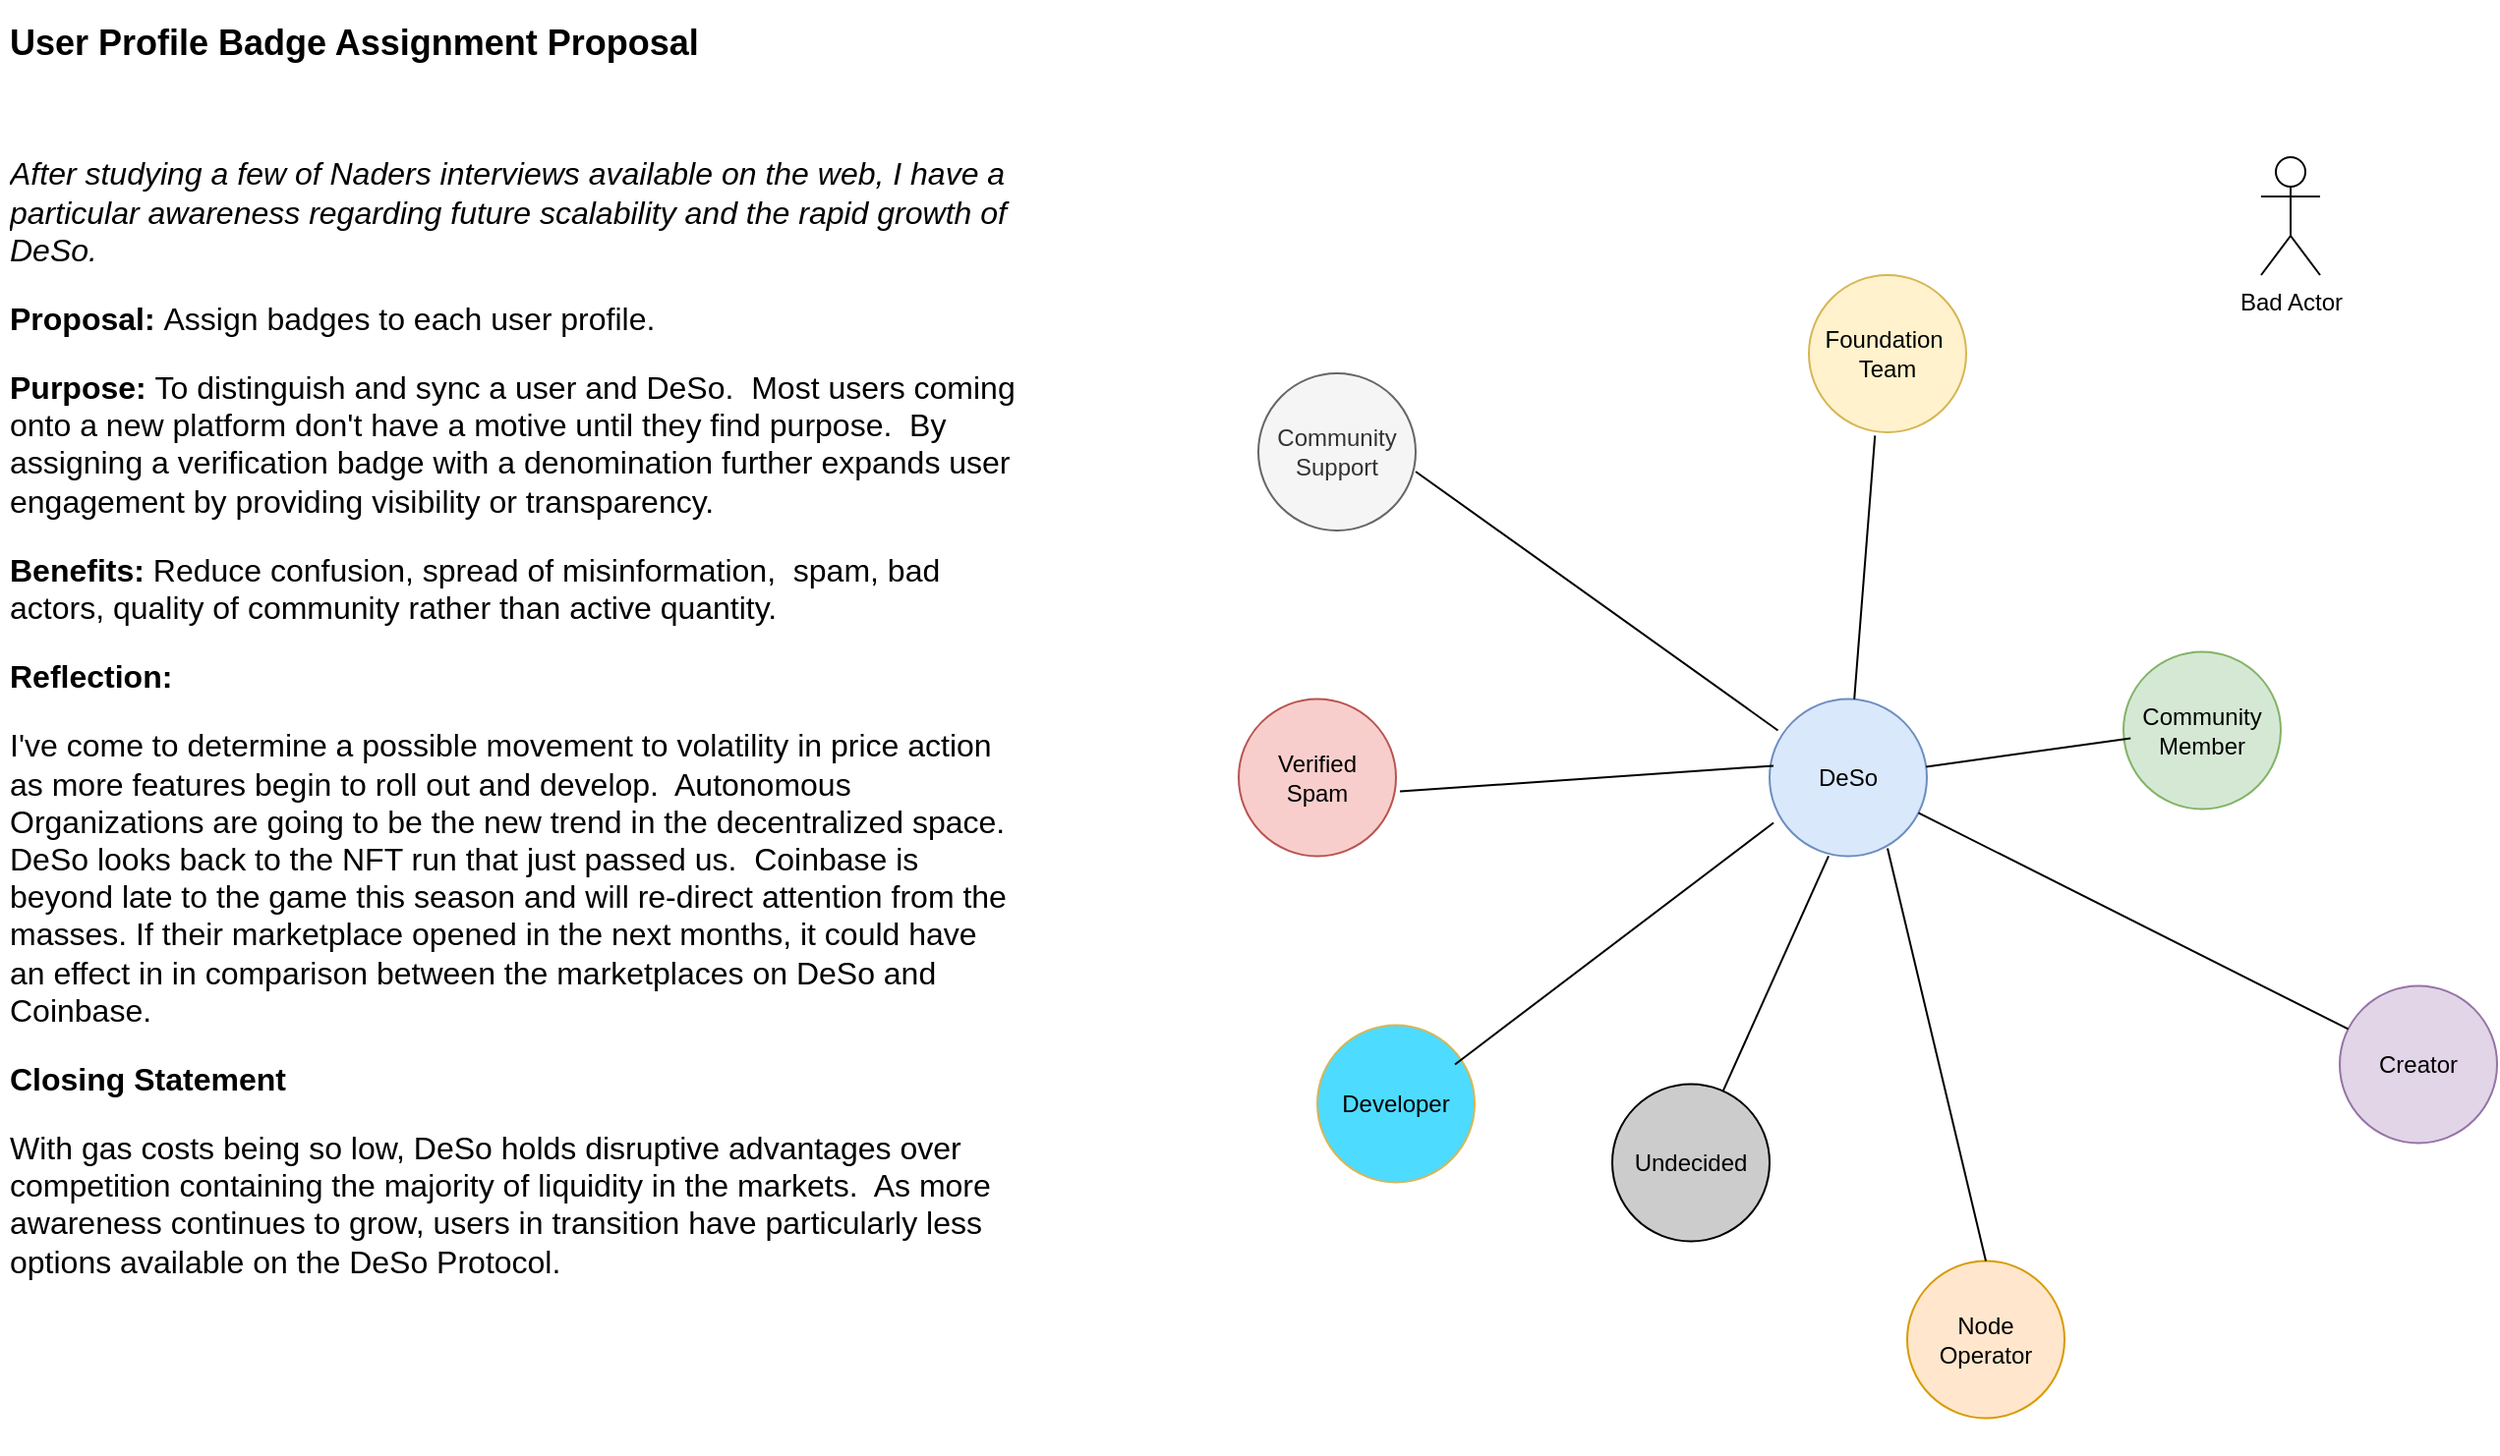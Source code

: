 <mxfile version="16.5.2" type="github"><diagram id="l8hXMBHkgcEJcSW0mbfh" name="Page-1"><mxGraphModel dx="3231" dy="1097" grid="1" gridSize="10" guides="1" tooltips="1" connect="1" arrows="1" fold="1" page="1" pageScale="1" pageWidth="1169" pageHeight="827" math="0" shadow="0"><root><mxCell id="0"/><mxCell id="1" parent="0"/><mxCell id="5KAY_cg4cZbUzH3VIzR4-5" value="DeSo" style="ellipse;whiteSpace=wrap;html=1;aspect=fixed;fillColor=#dae8fc;strokeColor=#6c8ebf;" vertex="1" parent="1"><mxGeometry x="630" y="375.72" width="80" height="80" as="geometry"/></mxCell><mxCell id="5KAY_cg4cZbUzH3VIzR4-6" value="Bad Actor" style="shape=umlActor;verticalLabelPosition=bottom;verticalAlign=top;html=1;outlineConnect=0;" vertex="1" parent="1"><mxGeometry x="880" y="100" width="30" height="60" as="geometry"/></mxCell><mxCell id="5KAY_cg4cZbUzH3VIzR4-7" value="Foundation&amp;nbsp;&lt;br&gt;Team" style="ellipse;whiteSpace=wrap;html=1;aspect=fixed;fillColor=#fff2cc;strokeColor=#d6b656;" vertex="1" parent="1"><mxGeometry x="650" y="160" width="80" height="80" as="geometry"/></mxCell><mxCell id="5KAY_cg4cZbUzH3VIzR4-8" value="Community&lt;br&gt;Member" style="ellipse;whiteSpace=wrap;html=1;aspect=fixed;fillColor=#d5e8d4;strokeColor=#82b366;" vertex="1" parent="1"><mxGeometry x="810" y="351.72" width="80" height="80" as="geometry"/></mxCell><mxCell id="5KAY_cg4cZbUzH3VIzR4-9" value="Creator" style="ellipse;whiteSpace=wrap;html=1;aspect=fixed;fillColor=#e1d5e7;strokeColor=#9673a6;" vertex="1" parent="1"><mxGeometry x="920" y="521.72" width="80" height="80" as="geometry"/></mxCell><mxCell id="5KAY_cg4cZbUzH3VIzR4-10" value="Node&lt;br&gt;Operator" style="ellipse;whiteSpace=wrap;html=1;aspect=fixed;fillColor=#ffe6cc;strokeColor=#d79b00;" vertex="1" parent="1"><mxGeometry x="700" y="661.72" width="80" height="80" as="geometry"/></mxCell><mxCell id="5KAY_cg4cZbUzH3VIzR4-11" value="Community&lt;br&gt;Support" style="ellipse;whiteSpace=wrap;html=1;aspect=fixed;fillColor=#f5f5f5;fontColor=#333333;strokeColor=#666666;" vertex="1" parent="1"><mxGeometry x="370" y="210" width="80" height="80" as="geometry"/></mxCell><mxCell id="5KAY_cg4cZbUzH3VIzR4-12" value="Developer" style="ellipse;whiteSpace=wrap;html=1;aspect=fixed;fillColor=#4DDBFF;strokeColor=#d6b656;" vertex="1" parent="1"><mxGeometry x="400" y="541.72" width="80" height="80" as="geometry"/></mxCell><mxCell id="5KAY_cg4cZbUzH3VIzR4-14" value="Undecided" style="ellipse;whiteSpace=wrap;html=1;aspect=fixed;fillColor=#CCCCCC;" vertex="1" parent="1"><mxGeometry x="550" y="571.72" width="80" height="80" as="geometry"/></mxCell><mxCell id="5KAY_cg4cZbUzH3VIzR4-15" value="Verified&lt;br&gt;Spam" style="ellipse;whiteSpace=wrap;html=1;aspect=fixed;fillColor=#f8cecc;strokeColor=#b85450;" vertex="1" parent="1"><mxGeometry x="360" y="375.72" width="80" height="80" as="geometry"/></mxCell><mxCell id="5KAY_cg4cZbUzH3VIzR4-17" value="" style="endArrow=none;html=1;rounded=0;" edge="1" parent="1" source="5KAY_cg4cZbUzH3VIzR4-14"><mxGeometry width="50" height="50" relative="1" as="geometry"><mxPoint x="610" y="505.72" as="sourcePoint"/><mxPoint x="660" y="455.72" as="targetPoint"/></mxGeometry></mxCell><mxCell id="5KAY_cg4cZbUzH3VIzR4-18" value="" style="endArrow=none;html=1;rounded=0;" edge="1" parent="1" source="5KAY_cg4cZbUzH3VIzR4-5"><mxGeometry width="50" height="50" relative="1" as="geometry"><mxPoint x="759.996" y="515.226" as="sourcePoint"/><mxPoint x="813.62" y="395.72" as="targetPoint"/></mxGeometry></mxCell><mxCell id="5KAY_cg4cZbUzH3VIzR4-19" value="" style="endArrow=none;html=1;rounded=0;" edge="1" parent="1" source="5KAY_cg4cZbUzH3VIzR4-5" target="5KAY_cg4cZbUzH3VIzR4-9"><mxGeometry width="50" height="50" relative="1" as="geometry"><mxPoint x="719.614" y="420.18" as="sourcePoint"/><mxPoint x="823.62" y="405.72" as="targetPoint"/></mxGeometry></mxCell><mxCell id="5KAY_cg4cZbUzH3VIzR4-20" value="" style="endArrow=none;html=1;rounded=0;" edge="1" parent="1"><mxGeometry width="50" height="50" relative="1" as="geometry"><mxPoint x="450" y="260" as="sourcePoint"/><mxPoint x="634.272" y="391.733" as="targetPoint"/></mxGeometry></mxCell><mxCell id="5KAY_cg4cZbUzH3VIzR4-21" value="" style="endArrow=none;html=1;rounded=0;exitX=1.025;exitY=0.588;exitDx=0;exitDy=0;exitPerimeter=0;entryX=0.025;entryY=0.425;entryDx=0;entryDy=0;entryPerimeter=0;" edge="1" parent="1" source="5KAY_cg4cZbUzH3VIzR4-15" target="5KAY_cg4cZbUzH3VIzR4-5"><mxGeometry width="50" height="50" relative="1" as="geometry"><mxPoint x="350.004" y="421.724" as="sourcePoint"/><mxPoint x="565.992" y="583.453" as="targetPoint"/></mxGeometry></mxCell><mxCell id="5KAY_cg4cZbUzH3VIzR4-22" value="" style="endArrow=none;html=1;rounded=0;entryX=0.025;entryY=0.788;entryDx=0;entryDy=0;entryPerimeter=0;" edge="1" parent="1" target="5KAY_cg4cZbUzH3VIzR4-5"><mxGeometry width="50" height="50" relative="1" as="geometry"><mxPoint x="470" y="561.72" as="sourcePoint"/><mxPoint x="449.472" y="780.413" as="targetPoint"/></mxGeometry></mxCell><mxCell id="5KAY_cg4cZbUzH3VIzR4-23" value="" style="endArrow=none;html=1;rounded=0;" edge="1" parent="1" source="5KAY_cg4cZbUzH3VIzR4-5"><mxGeometry width="50" height="50" relative="1" as="geometry"><mxPoint x="629.996" y="361.226" as="sourcePoint"/><mxPoint x="683.62" y="241.72" as="targetPoint"/></mxGeometry></mxCell><mxCell id="5KAY_cg4cZbUzH3VIzR4-24" value="" style="endArrow=none;html=1;rounded=0;exitX=1;exitY=1;exitDx=0;exitDy=0;entryX=0.5;entryY=0;entryDx=0;entryDy=0;" edge="1" parent="1" target="5KAY_cg4cZbUzH3VIzR4-10"><mxGeometry width="50" height="50" relative="1" as="geometry"><mxPoint x="690.004" y="451.724" as="sourcePoint"/><mxPoint x="905.992" y="613.453" as="targetPoint"/></mxGeometry></mxCell><mxCell id="5KAY_cg4cZbUzH3VIzR4-26" value="&lt;h1 style=&quot;font-size: 18px&quot;&gt;&lt;font style=&quot;font-size: 18px&quot;&gt;User Profile Badge Assignment Proposal&lt;/font&gt;&lt;/h1&gt;&lt;h1 style=&quot;font-size: 18px&quot;&gt;&lt;i style=&quot;font-weight: normal&quot;&gt;&lt;br&gt;&lt;/i&gt;&lt;/h1&gt;&lt;h1 style=&quot;font-size: 16px&quot;&gt;&lt;i style=&quot;font-weight: normal&quot;&gt;After studying a few of Naders interviews available on the web, I have a particular awareness regarding future scalability and the rapid growth of DeSo.&lt;/i&gt;&lt;/h1&gt;&lt;p style=&quot;font-size: 16px&quot;&gt;&lt;font style=&quot;font-size: 16px&quot;&gt;&lt;b&gt;Proposal: &lt;/b&gt;Assign badges to each user profile.&amp;nbsp;&lt;/font&gt;&lt;/p&gt;&lt;p style=&quot;font-size: 16px&quot;&gt;&lt;font style=&quot;font-size: 16px&quot;&gt;&lt;b&gt;Purpose: &lt;/b&gt;To distinguish and sync a user and DeSo.&amp;nbsp; Most users coming onto a new platform don't have a motive until they find purpose.&amp;nbsp; By assigning a verification badge with a denomination further expands user engagement by providing visibility or transparency.&lt;/font&gt;&lt;/p&gt;&lt;p style=&quot;font-size: 16px&quot;&gt;&lt;font style=&quot;font-size: 16px&quot;&gt;&lt;b&gt;Benefits: &lt;/b&gt;Reduce confusion, spread of misinformation,&amp;nbsp; spam, bad actors, quality of community rather than active quantity.&lt;/font&gt;&lt;/p&gt;&lt;p style=&quot;font-size: 16px&quot;&gt;&lt;font style=&quot;font-size: 16px&quot;&gt;&lt;b&gt;Reflection:&lt;/b&gt;&lt;/font&gt;&lt;/p&gt;&lt;p style=&quot;font-size: 16px&quot;&gt;&lt;font style=&quot;font-size: 16px&quot;&gt;I've come to determine a possible movement to volatility in price action as more features begin to roll out and develop.&amp;nbsp; Autonomous Organizations are going to be the new trend in the decentralized space.&amp;nbsp; DeSo looks back to the NFT run that just passed us.&amp;nbsp; Coinbase is beyond late to the game this season and will re-direct attention from the masses. If their marketplace opened in the next months, it could have an effect in in comparison between the marketplaces on DeSo and Coinbase.&amp;nbsp;&amp;nbsp;&lt;/font&gt;&lt;/p&gt;&lt;p style=&quot;font-size: 16px&quot;&gt;&lt;font style=&quot;font-size: 16px&quot;&gt;&lt;b&gt;Closing Statement&lt;/b&gt;&lt;/font&gt;&lt;/p&gt;&lt;p&gt;&lt;span&gt;&lt;span style=&quot;font-size: 16px&quot;&gt;With gas costs being so low, DeSo holds disruptive advantages over competition containing the majority of liquidity&amp;nbsp;in the markets.&amp;nbsp; As more awareness continues to grow, users in transition have particularly less options available on the DeSo Protocol.&amp;nbsp;&amp;nbsp;&lt;/span&gt;&lt;/span&gt;&lt;br&gt;&lt;/p&gt;&lt;p style=&quot;font-size: 16px&quot;&gt;&lt;br&gt;&lt;/p&gt;" style="text;html=1;strokeColor=none;fillColor=none;spacing=5;spacingTop=-20;whiteSpace=wrap;overflow=hidden;rounded=0;" vertex="1" parent="1"><mxGeometry x="-270" y="30" width="520" height="730" as="geometry"/></mxCell></root></mxGraphModel></diagram></mxfile>